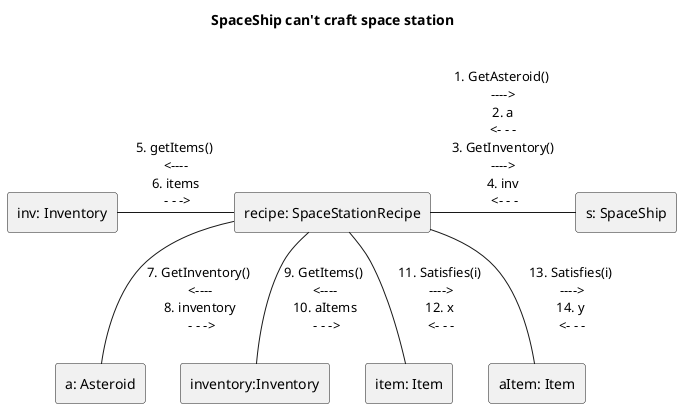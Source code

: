 @startuml
rectangle "recipe: SpaceStationRecipe" as recipe 
rectangle "s: SpaceShip" as s 
rectangle "inv: Inventory" as inv 
rectangle "a: Asteroid" as a 
rectangle "inventory:Inventory" as inventory 
rectangle "item: Item" as item 
rectangle "aItem: Item" as aItem 

title SpaceShip can't craft space station \n 

recipe -right- s: 1. GetAsteroid() \n ----> \n 2. a \n <- - - \n 3. GetInventory() \n ----> \n 4. inv \n <- - -


recipe -left- inv: 5. getItems() \n <---- \n 6. items \n - - -> 


recipe -- a: 7. GetInventory() \n <---- \n 8. inventory \n - - -> 

recipe -- inventory: 9. GetItems() \n <---- \n 10. aItems \n - - -> 

recipe -- item: 11. Satisfies(i)\n ---->\n 12. x \n <- - - 

recipe -- aItem: 13. Satisfies(i)\n ---->\n 14. y \n <- - - 



@enduml